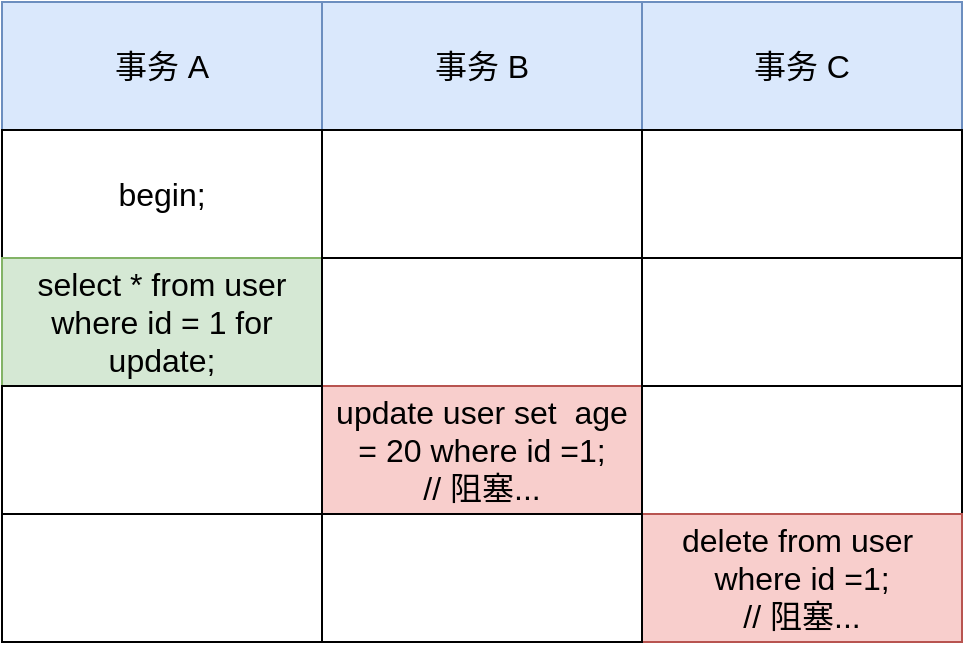 <mxfile version="20.5.3" type="github">
  <diagram id="-ahSEL1mLYKGtO_scvp7" name="第 1 页">
    <mxGraphModel dx="1426" dy="743" grid="1" gridSize="10" guides="1" tooltips="1" connect="1" arrows="1" fold="1" page="1" pageScale="1" pageWidth="827" pageHeight="1169" math="0" shadow="0">
      <root>
        <mxCell id="0" />
        <mxCell id="1" parent="0" />
        <mxCell id="S-Wbejco6bGEYWiMusM8-17" value="" style="group" vertex="1" connectable="0" parent="1">
          <mxGeometry x="120" y="160" width="480" height="320" as="geometry" />
        </mxCell>
        <mxCell id="S-Wbejco6bGEYWiMusM8-1" value="事务 A" style="rounded=0;whiteSpace=wrap;html=1;fillColor=#dae8fc;strokeColor=#6c8ebf;fontSize=16;container=0;" vertex="1" parent="S-Wbejco6bGEYWiMusM8-17">
          <mxGeometry width="160" height="64" as="geometry" />
        </mxCell>
        <mxCell id="S-Wbejco6bGEYWiMusM8-2" value="事务 B" style="rounded=0;whiteSpace=wrap;html=1;fillColor=#dae8fc;strokeColor=#6c8ebf;fontSize=16;container=0;" vertex="1" parent="S-Wbejco6bGEYWiMusM8-17">
          <mxGeometry x="160" width="160" height="64" as="geometry" />
        </mxCell>
        <mxCell id="S-Wbejco6bGEYWiMusM8-3" value="事务 C" style="rounded=0;whiteSpace=wrap;html=1;fillColor=#dae8fc;strokeColor=#6c8ebf;fontSize=16;container=0;" vertex="1" parent="S-Wbejco6bGEYWiMusM8-17">
          <mxGeometry x="320" width="160" height="64" as="geometry" />
        </mxCell>
        <mxCell id="S-Wbejco6bGEYWiMusM8-4" value="&lt;div style=&quot;font-size: 16px;&quot;&gt;begin;&lt;/div&gt;" style="rounded=0;whiteSpace=wrap;html=1;fontSize=16;container=0;" vertex="1" parent="S-Wbejco6bGEYWiMusM8-17">
          <mxGeometry y="64" width="160" height="64" as="geometry" />
        </mxCell>
        <mxCell id="S-Wbejco6bGEYWiMusM8-5" value="&lt;div style=&quot;font-size: 16px;&quot;&gt;&lt;span style=&quot;background-color: initial; font-size: 16px;&quot;&gt;select * from user where id = 1 for update;&lt;/span&gt;&lt;br style=&quot;font-size: 16px;&quot;&gt;&lt;/div&gt;" style="rounded=0;whiteSpace=wrap;html=1;fillColor=#d5e8d4;strokeColor=#82b366;fontSize=16;container=0;" vertex="1" parent="S-Wbejco6bGEYWiMusM8-17">
          <mxGeometry y="128" width="160" height="64" as="geometry" />
        </mxCell>
        <mxCell id="S-Wbejco6bGEYWiMusM8-6" value="" style="rounded=0;whiteSpace=wrap;html=1;fontSize=16;container=0;" vertex="1" parent="S-Wbejco6bGEYWiMusM8-17">
          <mxGeometry x="160" y="64" width="160" height="64" as="geometry" />
        </mxCell>
        <mxCell id="S-Wbejco6bGEYWiMusM8-7" value="" style="rounded=0;whiteSpace=wrap;html=1;fontSize=16;container=0;" vertex="1" parent="S-Wbejco6bGEYWiMusM8-17">
          <mxGeometry x="320" y="64" width="160" height="64" as="geometry" />
        </mxCell>
        <mxCell id="S-Wbejco6bGEYWiMusM8-8" value="" style="rounded=0;whiteSpace=wrap;html=1;fontSize=16;container=0;" vertex="1" parent="S-Wbejco6bGEYWiMusM8-17">
          <mxGeometry x="160" y="128" width="160" height="64" as="geometry" />
        </mxCell>
        <mxCell id="S-Wbejco6bGEYWiMusM8-9" value="" style="rounded=0;whiteSpace=wrap;html=1;fontSize=16;container=0;" vertex="1" parent="S-Wbejco6bGEYWiMusM8-17">
          <mxGeometry x="320" y="128" width="160" height="64" as="geometry" />
        </mxCell>
        <mxCell id="S-Wbejco6bGEYWiMusM8-10" value="update user set&amp;nbsp; age = 20 where id =1;&lt;br style=&quot;font-size: 16px;&quot;&gt;// 阻塞..." style="rounded=0;whiteSpace=wrap;html=1;fillColor=#f8cecc;strokeColor=#b85450;fontSize=16;container=0;" vertex="1" parent="S-Wbejco6bGEYWiMusM8-17">
          <mxGeometry x="160" y="192" width="160" height="64" as="geometry" />
        </mxCell>
        <mxCell id="S-Wbejco6bGEYWiMusM8-11" value="" style="rounded=0;whiteSpace=wrap;html=1;fontSize=16;container=0;" vertex="1" parent="S-Wbejco6bGEYWiMusM8-17">
          <mxGeometry x="320" y="192" width="160" height="64" as="geometry" />
        </mxCell>
        <mxCell id="S-Wbejco6bGEYWiMusM8-12" value="delete from user&amp;nbsp; where id =1;&lt;br style=&quot;font-size: 16px;&quot;&gt;// 阻塞..." style="rounded=0;whiteSpace=wrap;html=1;fillColor=#f8cecc;strokeColor=#b85450;fontSize=16;container=0;" vertex="1" parent="S-Wbejco6bGEYWiMusM8-17">
          <mxGeometry x="320" y="256" width="160" height="64" as="geometry" />
        </mxCell>
        <mxCell id="S-Wbejco6bGEYWiMusM8-13" value="" style="rounded=0;whiteSpace=wrap;html=1;fontSize=16;container=0;" vertex="1" parent="S-Wbejco6bGEYWiMusM8-17">
          <mxGeometry y="192" width="160" height="64" as="geometry" />
        </mxCell>
        <mxCell id="S-Wbejco6bGEYWiMusM8-14" value="" style="rounded=0;whiteSpace=wrap;html=1;fontSize=16;container=0;" vertex="1" parent="S-Wbejco6bGEYWiMusM8-17">
          <mxGeometry x="160" y="256" width="160" height="64" as="geometry" />
        </mxCell>
        <mxCell id="S-Wbejco6bGEYWiMusM8-15" value="" style="rounded=0;whiteSpace=wrap;html=1;fontSize=16;container=0;" vertex="1" parent="S-Wbejco6bGEYWiMusM8-17">
          <mxGeometry y="256" width="160" height="64" as="geometry" />
        </mxCell>
      </root>
    </mxGraphModel>
  </diagram>
</mxfile>
